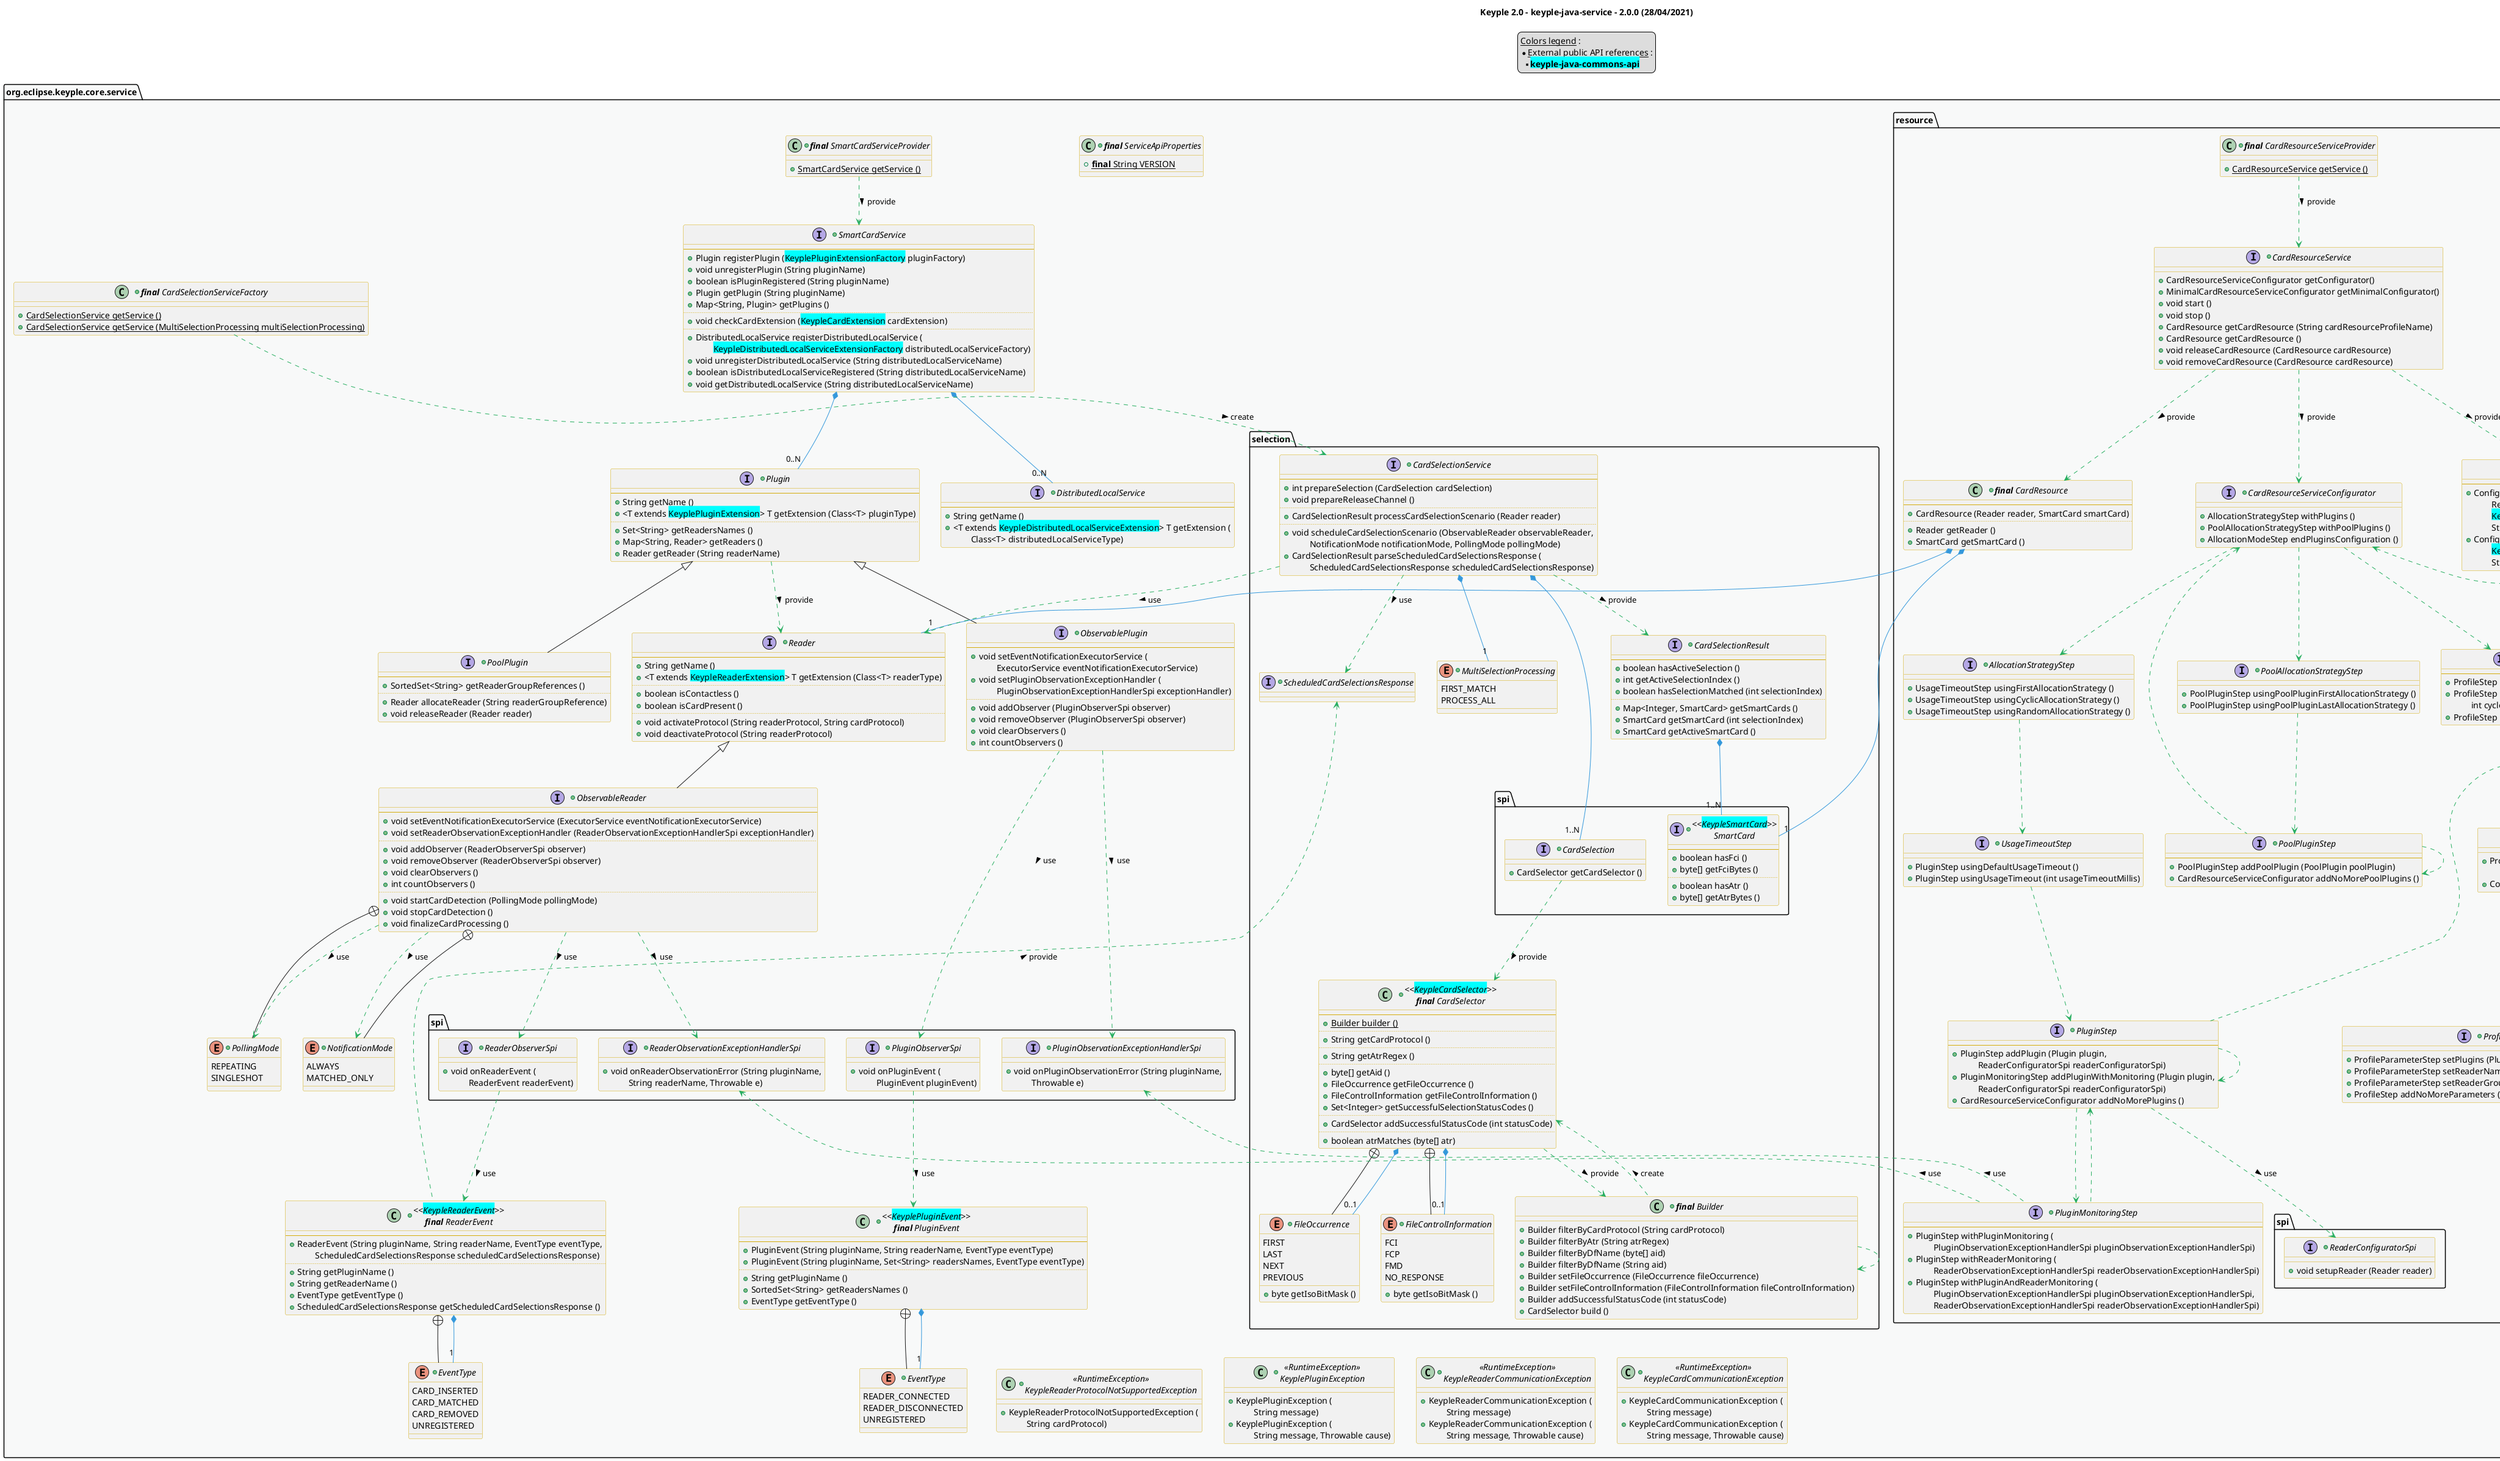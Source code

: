 @startuml
title
    Keyple 2.0 - keyple-java-service - 2.0.0 (28/04/2021)
end title

' == THEME ==

'Couleurs issues de : https://htmlcolorcodes.com/fr/tableau-de-couleur/tableau-de-couleur-design-plat/
!define C_GREY1 F8F9F9
!define C_GREY2 F2F3F4
!define C_GREY3 E5E7E9
!define C_GREY4 D7DBDD
!define C_GREY5 CACFD2
!define C_GREY6 BDC3C7
!define C_LINK 3498DB
!define C_USE 27AE60

skinparam Shadowing false
skinparam ClassFontStyle italic
skinparam ClassBorderColor #D4AC0D
skinparam stereotypeABorderColor #A9DCDF
skinparam stereotypeIBorderColor #B4A7E5
skinparam stereotypeCBorderColor #ADD1B2
skinparam stereotypeEBorderColor #EB93DF
' Red
skinparam ClassBackgroundColor<<red>> #FDEDEC
skinparam ClassBorderColor<<red>> #E74C3C
hide <<red>> stereotype
' Purple
skinparam ClassBackgroundColor<<purple>> #F4ECF7
skinparam ClassBorderColor<<purple>> #8E44AD
hide <<purple>> stereotype
' blue
skinparam ClassBackgroundColor<<blue>> #EBF5FB
skinparam ClassBorderColor<<blue>> #3498DB
hide <<blue>> stereotype
' Green
skinparam ClassBackgroundColor<<green>> #E9F7EF
skinparam ClassBorderColor<<green>> #27AE60
hide <<green>> stereotype
' Grey
skinparam ClassBackgroundColor<<grey>> #EAECEE
skinparam ClassBorderColor<<grey>> #2C3E50
hide <<grey>> stereotype

' == CONTENT ==

legend top
    __Colors legend__ :
    * __External public API references__ :
    ** <back:cyan>**keyple-java-commons-api**</back>
end legend

package "org.eclipse.keyple.core.service" as service {
    ' SPI
    package spi {
        +interface PluginObserverSpi {
            +void onPluginEvent (
                \tPluginEvent pluginEvent)
        }
        +interface PluginObservationExceptionHandlerSpi {
            +void onPluginObservationError (String pluginName,
                \tThrowable e)
        }
        +interface ReaderObserverSpi {
            +void onReaderEvent (
                \tReaderEvent readerEvent)
        }
        +interface ReaderObservationExceptionHandlerSpi {
            +void onReaderObservationError (String pluginName,
                \tString readerName, Throwable e)
        }
    }
    ' SERVICE

    ' Card Resource Service
    package resource {
        +class "**final** CardResourceServiceProvider" as CardResourceServiceProvider {
            +{static} CardResourceService getService ()
        }

        +interface CardResourceService {
            +CardResourceServiceConfigurator getConfigurator()
            +MinimalCardResourceServiceConfigurator getMinimalConfigurator()
            +void start ()
            +void stop ()
            +CardResource getCardResource (String cardResourceProfileName)
            +CardResource getCardResource ()
            +void releaseCardResource (CardResource cardResource)
            +void removeCardResource (CardResource cardResource)
        }

        +interface MinimalCardResourceServiceConfigurator {
            --
            +ConfigurationStep withPlugin (Plugin plugin,
                \tReaderConfiguratorSpi readerConfiguratorSpi,
                \t<back:cyan>KeypleCardResourceProfileExtension</back> cardResourceProfileExtension,
                \tString readerNameRegex)
            +ConfigurationStep withPoolPlugin (PoolPlugin poolPlugin,
                \t<back:cyan>KeypleCardResourceProfileExtension</back> cardResourceProfileExtension,
                \tString readerGroupReference)
        }

        +interface CardResourceServiceConfigurator {
            +AllocationStrategyStep withPlugins ()
            +PoolAllocationStrategyStep withPoolPlugins ()
            +AllocationModeStep endPluginsConfiguration ()
        }

        +interface AllocationStrategyStep {
            +UsageTimeoutStep usingFirstAllocationStrategy ()
            +UsageTimeoutStep usingCyclicAllocationStrategy ()
            +UsageTimeoutStep usingRandomAllocationStrategy ()
        }
        +interface UsageTimeoutStep {
            +PluginStep usingDefaultUsageTimeout ()
            +PluginStep usingUsageTimeout (int usageTimeoutMillis)
        }
        +interface PluginStep {
            --
            +PluginStep addPlugin (Plugin plugin,
                \tReaderConfiguratorSpi readerConfiguratorSpi)
            +PluginMonitoringStep addPluginWithMonitoring (Plugin plugin,
                \tReaderConfiguratorSpi readerConfiguratorSpi)
            +CardResourceServiceConfigurator addNoMorePlugins ()
        }
        +interface PluginMonitoringStep {
            --
            +PluginStep withPluginMonitoring (
                \tPluginObservationExceptionHandlerSpi pluginObservationExceptionHandlerSpi)
            +PluginStep withReaderMonitoring (
                \tReaderObservationExceptionHandlerSpi readerObservationExceptionHandlerSpi)
            +PluginStep withPluginAndReaderMonitoring (
                \tPluginObservationExceptionHandlerSpi pluginObservationExceptionHandlerSpi,
                \tReaderObservationExceptionHandlerSpi readerObservationExceptionHandlerSpi)
        }

        +interface PoolAllocationStrategyStep {
            +PoolPluginStep usingPoolPluginFirstAllocationStrategy ()
            +PoolPluginStep usingPoolPluginLastAllocationStrategy ()
        }
        +interface PoolPluginStep {
            --
            +PoolPluginStep addPoolPlugin (PoolPlugin poolPlugin)
            +CardResourceServiceConfigurator addNoMorePoolPlugins ()
        }

        +interface AllocationModeStep {
            --
            +ProfileStep usingBlockingAllocationMode ()
            +ProfileStep usingBlockingAllocationMode (
                \tint cycleDurationMillis, int timeoutMillis)
            +ProfileStep usingNonBlockingAllocationMode ()
        }

        +interface ProfileStep {
            +ProfileParameterStep addCardResourceProfile (String name,
                \t<back:cyan>KeypleCardResourceProfileExtension</back> cardResourceProfileExtension)
            +ConfigurationStep addNoMoreCardResourceProfiles ()
        }
        +interface ProfileParameterStep {
            +ProfileParameterStep setPlugins (Plugin... plugins)
            +ProfileParameterStep setReaderNameRegex (String readerNameRegex)
            +ProfileParameterStep setReaderGroupReference (String readerGroupReference)
            +ProfileStep addNoMoreParameters ()
        }

        +interface ConfigurationStep {
            +void configure ()
        }

        +class "**final** CardResource" as CardResource {
            --
            +CardResource (Reader reader, SmartCard smartCard)
            ..
            +Reader getReader ()
            +SmartCard getSmartCard ()
        }

        package "spi" as resourceSpi {
            +interface ReaderConfiguratorSpi {
                +void setupReader (Reader reader)
            }
        }
    }

    together {
        +class "**final** ServiceApiProperties" as ApiProperties {
            +{static} **final** String VERSION
        }
        +class "**final** SmartCardServiceProvider" as SmartCardServiceProvider {
            +{static} SmartCardService getService ()
        }
        +interface SmartCardService {
            --
            +Plugin registerPlugin (<back:cyan>KeyplePluginExtensionFactory</back> pluginFactory)
            +void unregisterPlugin (String pluginName)
            +boolean isPluginRegistered (String pluginName)
            +Plugin getPlugin (String pluginName)
            +Map<String, Plugin> getPlugins ()
            ..
            +void checkCardExtension (<back:cyan>KeypleCardExtension</back> cardExtension)
            ..
            +DistributedLocalService registerDistributedLocalService (
                \t<back:cyan>KeypleDistributedLocalServiceExtensionFactory</back> distributedLocalServiceFactory)
            +void unregisterDistributedLocalService (String distributedLocalServiceName)
            +boolean isDistributedLocalServiceRegistered (String distributedLocalServiceName)
            +void getDistributedLocalService (String distributedLocalServiceName)
        }
        +interface Plugin {
            --
            +String getName ()
            +<T extends <back:cyan>KeyplePluginExtension</back>> T getExtension (Class<T> pluginType)
            ..
            +Set<String> getReadersNames ()
            +Map<String, Reader> getReaders ()
            +Reader getReader (String readerName)
        }
        +interface DistributedLocalService {
            --
            +String getName ()
            +<T extends <back:cyan>KeypleDistributedLocalServiceExtension</back>> T getExtension (
                \tClass<T> distributedLocalServiceType)
        }
        +interface ObservablePlugin extends Plugin {
            --
            +void setEventNotificationExecutorService (
                \tExecutorService eventNotificationExecutorService)
            +void setPluginObservationExceptionHandler (
                \tPluginObservationExceptionHandlerSpi exceptionHandler)
            ..
            +void addObserver (PluginObserverSpi observer)
            +void removeObserver (PluginObserverSpi observer)
            +void clearObservers ()
            +int countObservers ()
        }
        +interface PoolPlugin extends Plugin {
            --
            +SortedSet<String> getReaderGroupReferences ()
            ..
            +Reader allocateReader (String readerGroupReference)
            +void releaseReader (Reader reader)
        }
        +interface Reader {
            --
            +String getName ()
            +<T extends <back:cyan>KeypleReaderExtension</back>> T getExtension (Class<T> readerType)
            ..
            +boolean isContactless ()
            +boolean isCardPresent ()
            ..
            +void activateProtocol (String readerProtocol, String cardProtocol)
            +void deactivateProtocol (String readerProtocol)
        }
        +interface ObservableReader extends Reader {
            --
            +void setEventNotificationExecutorService (ExecutorService eventNotificationExecutorService)
            +void setReaderObservationExceptionHandler (ReaderObservationExceptionHandlerSpi exceptionHandler)
            ..
            +void addObserver (ReaderObserverSpi observer)
            +void removeObserver (ReaderObserverSpi observer)
            +void clearObservers ()
            +int countObservers ()
            ..
            +void startCardDetection (PollingMode pollingMode)
            +void stopCardDetection ()
            +void finalizeCardProcessing ()
        }
    }
    +enum NotificationMode {
        ALWAYS
        MATCHED_ONLY
    }
    +enum PollingMode {
        REPEATING
        SINGLESHOT
    }
    +class "<<<back:cyan>KeypleReaderEvent</back>>>\n**final** ReaderEvent" as ReaderEvent {
        --
        +ReaderEvent (String pluginName, String readerName, EventType eventType,
            \tScheduledCardSelectionsResponse scheduledCardSelectionsResponse)
        ..
        +String getPluginName ()
        +String getReaderName ()
        +EventType getEventType ()
        +ScheduledCardSelectionsResponse getScheduledCardSelectionsResponse ()
    }
    +enum "EventType" as ReaderEventType {
        CARD_INSERTED
        CARD_MATCHED
        CARD_REMOVED
        UNREGISTERED
    }
    +class "<<<back:cyan>KeyplePluginEvent</back>>>\n**final** PluginEvent" as PluginEvent {
        --
        +PluginEvent (String pluginName, String readerName, EventType eventType)
        +PluginEvent (String pluginName, Set<String> readersNames, EventType eventType)
        ..
        +String getPluginName ()
        +SortedSet<String> getReadersNames ()
        +EventType getEventType ()
    }
    +enum "EventType" as PluginEventType {
        READER_CONNECTED
        READER_DISCONNECTED
        UNREGISTERED
    }
    ' SELECTION
    +class "**final** CardSelectionServiceFactory" as CardSelectionServiceFactory {
        +{static} CardSelectionService getService ()
        +{static} CardSelectionService getService (MultiSelectionProcessing multiSelectionProcessing)
    }
    package selection {
        ' Selection
        +interface CardSelectionService {
            --
            +int prepareSelection (CardSelection cardSelection)
            +void prepareReleaseChannel ()
            ..
            +CardSelectionResult processCardSelectionScenario (Reader reader)
            ..
            +void scheduleCardSelectionScenario (ObservableReader observableReader,
                \tNotificationMode notificationMode, PollingMode pollingMode)
            +CardSelectionResult parseScheduledCardSelectionsResponse (
                \tScheduledCardSelectionsResponse scheduledCardSelectionsResponse)
        }
        +enum MultiSelectionProcessing {
            FIRST_MATCH
            PROCESS_ALL
        }

        ' Card Extension SPI
        package "spi" as selectionSpi {
            +interface CardSelection {
                +CardSelector getCardSelector ()
            }
            +interface "<<<back:cyan>KeypleSmartCard</back>>>\nSmartCard" as SmartCard {
                --
                +boolean hasFci ()
                +byte[] getFciBytes ()
                ..
                +boolean hasAtr ()
                +byte[] getAtrBytes ()
            }
        }
        +class "<<<back:cyan>KeypleCardSelector</back>>>\n**final** CardSelector" as CardSelector {
            --
            +{static} Builder builder ()
            ..
            +String getCardProtocol ()
            ..
            +String getAtrRegex ()
            ..
            +byte[] getAid ()
            +FileOccurrence getFileOccurrence ()
            +FileControlInformation getFileControlInformation ()
            +Set<Integer> getSuccessfulSelectionStatusCodes ()
            ..
            +CardSelector addSuccessfulStatusCode (int statusCode)
            ..
            +boolean atrMatches (byte[] atr)
        }
        +class "**final** Builder" as CardSelectorBuilder {
            +Builder filterByCardProtocol (String cardProtocol)
            +Builder filterByAtr (String atrRegex)
            +Builder filterByDfName (byte[] aid)
            +Builder filterByDfName (String aid)
            +Builder setFileOccurrence (FileOccurrence fileOccurrence)
            +Builder setFileControlInformation (FileControlInformation fileControlInformation)
            +Builder addSuccessfulStatusCode (int statusCode)
            +CardSelector build ()
        }
        +enum FileOccurrence {
            FIRST
            LAST
            NEXT
            PREVIOUS
            +byte getIsoBitMask ()
        }
        +enum FileControlInformation {
            FCI
            FCP
            FMD
            NO_RESPONSE
            +byte getIsoBitMask ()
        }
        +interface CardSelectionResult {
            --
            +boolean hasActiveSelection ()
            +int getActiveSelectionIndex ()
            +boolean hasSelectionMatched (int selectionIndex)
            ..
            +Map<Integer, SmartCard> getSmartCards ()
            +SmartCard getSmartCard (int selectionIndex)
            +SmartCard getActiveSmartCard ()
        }
        +interface ScheduledCardSelectionsResponse {
        }
    }
    ' EXCEPTIONS
    together {
        +class "<<RuntimeException>>\nKeyplePluginException" as KeyplePluginException {
            +KeyplePluginException (
                \tString message)
            +KeyplePluginException (
                \tString message, Throwable cause)
        }
        +class "<<RuntimeException>>\nKeypleReaderCommunicationException" as KeypleReaderCommunicationException {
            +KeypleReaderCommunicationException (
                \tString message)
            +KeypleReaderCommunicationException (
                \tString message, Throwable cause)
        }
        +class "<<RuntimeException>>\nKeypleReaderProtocolNotSupportedException" as KeypleReaderProtocolNotSupportedException {
            +KeypleReaderProtocolNotSupportedException (
                \tString cardProtocol)
        }
        +class "<<RuntimeException>>\nKeypleCardCommunicationException" as KeypleCardCommunicationException {
            +KeypleCardCommunicationException (
                \tString message)
            +KeypleCardCommunicationException (
                \tString message, Throwable cause)
        }
    }
}

' Associations
'LocalServiceClient ..> RemoteServiceParameters #C_USE : use >

SmartCardServiceProvider ..> SmartCardService #C_USE : provide >

SmartCardService *-- "0..N" Plugin #C_LINK
SmartCardService *-- "0..N" DistributedLocalService #C_LINK

PluginEvent +-- PluginEventType
PluginEvent *-- "1" PluginEventType #C_LINK

ObservableReader +-- NotificationMode
ObservableReader ..> NotificationMode #C_USE : use >
ObservableReader +-- PollingMode
ObservableReader ..> PollingMode #C_USE : use >

ReaderEvent +-- ReaderEventType
ReaderEvent *-- "1" ReaderEventType #C_LINK
ReaderEvent .up.> ScheduledCardSelectionsResponse #C_USE : provide >

CardSelectionServiceFactory ..> CardSelectionService #C_USE : create >

CardSelectionService *-- "1" MultiSelectionProcessing #C_LINK
CardSelectionService *-- "1..N" CardSelection #C_LINK

CardSelectionResult *-- "1..N" SmartCard #C_LINK

CardSelector ..> CardSelectorBuilder #C_USE : provide >
CardSelector +-- FileOccurrence
CardSelector *-- "0..1" FileOccurrence #C_LINK
CardSelector +-- FileControlInformation
CardSelector *-- "0..1" FileControlInformation #C_LINK

CardSelectorBuilder ..> CardSelectorBuilder #C_USE
CardSelectorBuilder .up.> CardSelector #C_USE : create >

CardResourceServiceProvider ..> CardResourceService #C_USE : provide >

CardResourceService ..> CardResource #C_USE : provide >
CardResourceService ..> MinimalCardResourceServiceConfigurator #C_USE : provide >
CardResourceService ..> CardResourceServiceConfigurator #C_USE : provide >

CardResource *-- "1" Reader #C_LINK
CardResource *-- "1" SmartCard #C_LINK

MinimalCardResourceServiceConfigurator ..> ConfigurationStep #C_USE

CardResourceServiceConfigurator ..> AllocationStrategyStep #C_USE
CardResourceServiceConfigurator ..> PoolAllocationStrategyStep #C_USE
CardResourceServiceConfigurator ..> AllocationModeStep #C_USE

AllocationStrategyStep ..> UsageTimeoutStep #C_USE

UsageTimeoutStep ..> PluginStep #C_USE

PluginStep ..> PluginStep #C_USE
PluginStep ..> PluginMonitoringStep #C_USE
PluginStep .up.> CardResourceServiceConfigurator #C_USE
PluginStep ..> ReaderConfiguratorSpi #C_USE : use >

PluginMonitoringStep .up.> PluginStep #C_USE
PluginMonitoringStep .up.> PluginObservationExceptionHandlerSpi #C_USE : use >
PluginMonitoringStep .up.> ReaderObservationExceptionHandlerSpi #C_USE : use >

PoolAllocationStrategyStep ..> PoolPluginStep #C_USE

PoolPluginStep ..> PoolPluginStep #C_USE
PoolPluginStep .up.> CardResourceServiceConfigurator #C_USE

AllocationModeStep ..> ProfileStep #C_USE

ProfileStep ..> ProfileParameterStep #C_USE
ProfileStep ..> ConfigurationStep #C_USE

ProfileParameterStep ..> ProfileParameterStep #C_USE
ProfileParameterStep .up.> ProfileStep #C_USE

Plugin ..> Reader #C_USE : provide >

CardSelectionService ..> ScheduledCardSelectionsResponse #C_USE : use >
CardSelectionService ..> Reader #C_USE : use >
CardSelectionService ..> CardSelectionResult #C_USE : provide >

ObservablePlugin ..> PluginObserverSpi #C_USE : use >
ObservablePlugin ..> PluginObservationExceptionHandlerSpi #C_USE : use >

PluginObserverSpi ..> PluginEvent #C_USE : use >

ObservableReader ..> ReaderObserverSpi #C_USE : use >
ObservableReader ..> ReaderObservationExceptionHandlerSpi #C_USE : use >

ReaderObserverSpi ..> ReaderEvent #C_USE : use >

CardSelection ..> CardSelector #C_USE : provide >

' == LAYOUT ==

FileOccurrence -[hidden]- KeyplePluginException
KeypleReaderCommunicationException -[hidden]right- KeypleCardCommunicationException

' == STYLE ==

package service #C_GREY1 {}
package spi #C_GREY2 {}
package selection #C_GREY2 {}
package selectionSpi #C_GREY3 {}
package resource #C_GREY2 {}
package resourceSpi #C_GREY3 {}

@enduml